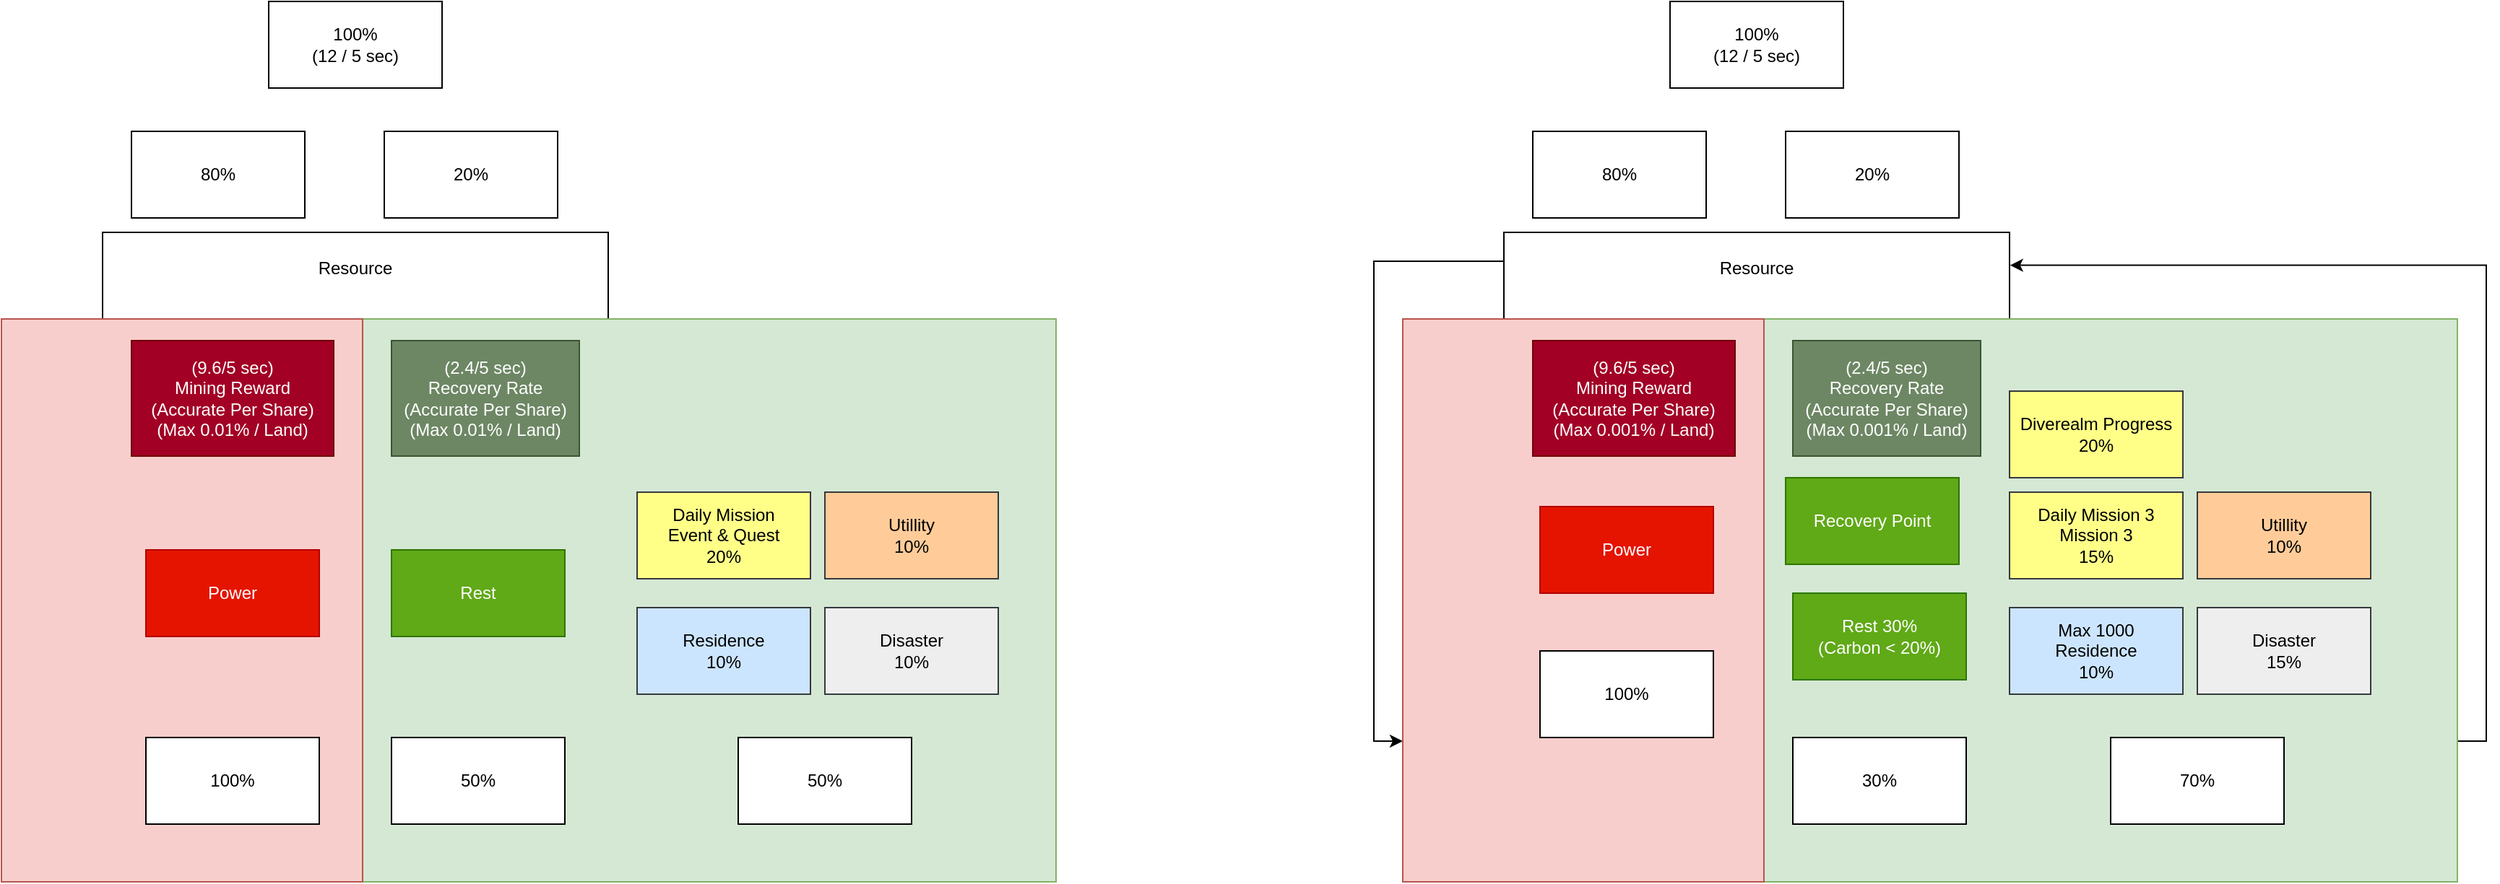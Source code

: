 <mxfile version="20.0.3" type="github">
  <diagram id="S6TGcgXIX14z-mwGb8YN" name="Page-1">
    <mxGraphModel dx="1051" dy="600" grid="1" gridSize="10" guides="1" tooltips="1" connect="1" arrows="1" fold="1" page="1" pageScale="1" pageWidth="850" pageHeight="1100" math="0" shadow="0">
      <root>
        <mxCell id="0" />
        <mxCell id="1" parent="0" />
        <mxCell id="Fi9YbVMwJlVuEcCga9h--2" value="" style="rounded=0;whiteSpace=wrap;html=1;" parent="1" vertex="1">
          <mxGeometry x="580" y="170" width="350" height="230" as="geometry" />
        </mxCell>
        <mxCell id="Fi9YbVMwJlVuEcCga9h--5" value="Resource" style="text;html=1;strokeColor=none;fillColor=none;align=center;verticalAlign=middle;whiteSpace=wrap;rounded=0;" parent="1" vertex="1">
          <mxGeometry x="725" y="180" width="60" height="30" as="geometry" />
        </mxCell>
        <mxCell id="Fi9YbVMwJlVuEcCga9h--6" value="100%&lt;br&gt;(12 / 5 sec)" style="rounded=0;whiteSpace=wrap;html=1;" parent="1" vertex="1">
          <mxGeometry x="695" y="10" width="120" height="60" as="geometry" />
        </mxCell>
        <mxCell id="Fi9YbVMwJlVuEcCga9h--7" value="80%" style="rounded=0;whiteSpace=wrap;html=1;" parent="1" vertex="1">
          <mxGeometry x="600" y="100" width="120" height="60" as="geometry" />
        </mxCell>
        <mxCell id="Fi9YbVMwJlVuEcCga9h--8" value="20%" style="rounded=0;whiteSpace=wrap;html=1;" parent="1" vertex="1">
          <mxGeometry x="775" y="100" width="120" height="60" as="geometry" />
        </mxCell>
        <mxCell id="Fi9YbVMwJlVuEcCga9h--10" value="Time" style="rounded=0;whiteSpace=wrap;html=1;" parent="1" vertex="1">
          <mxGeometry x="950" y="260" width="120" height="60" as="geometry" />
        </mxCell>
        <mxCell id="Fi9YbVMwJlVuEcCga9h--16" value="" style="rounded=0;whiteSpace=wrap;html=1;fillColor=#d5e8d4;strokeColor=#82b366;" parent="1" vertex="1">
          <mxGeometry x="760" y="230" width="480" height="390" as="geometry" />
        </mxCell>
        <mxCell id="Fi9YbVMwJlVuEcCga9h--11" value="Rest" style="rounded=0;whiteSpace=wrap;html=1;fillColor=#60a917;fontColor=#ffffff;strokeColor=#2D7600;" parent="1" vertex="1">
          <mxGeometry x="780" y="390" width="120" height="60" as="geometry" />
        </mxCell>
        <mxCell id="Fi9YbVMwJlVuEcCga9h--12" value="Daily Mission&lt;br&gt;Event &amp;amp; Quest&lt;br&gt;20%" style="rounded=0;whiteSpace=wrap;html=1;fillColor=#ffff88;strokeColor=#36393d;" parent="1" vertex="1">
          <mxGeometry x="950" y="350" width="120" height="60" as="geometry" />
        </mxCell>
        <mxCell id="Fi9YbVMwJlVuEcCga9h--13" value="Residence&lt;br&gt;10%" style="rounded=0;whiteSpace=wrap;html=1;fillColor=#cce5ff;strokeColor=#36393d;" parent="1" vertex="1">
          <mxGeometry x="950" y="430" width="120" height="60" as="geometry" />
        </mxCell>
        <mxCell id="Fi9YbVMwJlVuEcCga9h--14" value="Utillity&lt;br&gt;10%" style="rounded=0;whiteSpace=wrap;html=1;fillColor=#ffcc99;strokeColor=#36393d;" parent="1" vertex="1">
          <mxGeometry x="1080" y="350" width="120" height="60" as="geometry" />
        </mxCell>
        <mxCell id="Fi9YbVMwJlVuEcCga9h--15" value="Disaster&lt;br&gt;10%" style="rounded=0;whiteSpace=wrap;html=1;fillColor=#eeeeee;strokeColor=#36393d;" parent="1" vertex="1">
          <mxGeometry x="1080" y="430" width="120" height="60" as="geometry" />
        </mxCell>
        <mxCell id="Fi9YbVMwJlVuEcCga9h--17" value="50%" style="rounded=0;whiteSpace=wrap;html=1;" parent="1" vertex="1">
          <mxGeometry x="780" y="520" width="120" height="60" as="geometry" />
        </mxCell>
        <mxCell id="Fi9YbVMwJlVuEcCga9h--18" value="50%" style="rounded=0;whiteSpace=wrap;html=1;" parent="1" vertex="1">
          <mxGeometry x="1020" y="520" width="120" height="60" as="geometry" />
        </mxCell>
        <mxCell id="Fi9YbVMwJlVuEcCga9h--3" value="(2.4/5 sec)&lt;br&gt;Recovery Rate&lt;br&gt;(Accurate Per Share)&lt;br&gt;(Max 0.01% / Land)" style="rounded=0;whiteSpace=wrap;html=1;fillColor=#6d8764;fontColor=#ffffff;strokeColor=#3A5431;" parent="1" vertex="1">
          <mxGeometry x="780" y="245" width="130" height="80" as="geometry" />
        </mxCell>
        <mxCell id="Fi9YbVMwJlVuEcCga9h--21" value="" style="rounded=0;whiteSpace=wrap;html=1;fillColor=#f8cecc;strokeColor=#b85450;" parent="1" vertex="1">
          <mxGeometry x="510" y="230" width="250" height="390" as="geometry" />
        </mxCell>
        <mxCell id="Fi9YbVMwJlVuEcCga9h--4" value="(9.6/5 sec)&lt;br&gt;Mining Reward&lt;br&gt;(Accurate Per Share)&lt;br&gt;(Max 0.01% / Land)" style="rounded=0;whiteSpace=wrap;html=1;fillColor=#a20025;fontColor=#ffffff;strokeColor=#6F0000;" parent="1" vertex="1">
          <mxGeometry x="600" y="245" width="140" height="80" as="geometry" />
        </mxCell>
        <mxCell id="Fi9YbVMwJlVuEcCga9h--22" value="Power" style="rounded=0;whiteSpace=wrap;html=1;fillColor=#e51400;fontColor=#ffffff;strokeColor=#B20000;" parent="1" vertex="1">
          <mxGeometry x="610" y="390" width="120" height="60" as="geometry" />
        </mxCell>
        <mxCell id="Fi9YbVMwJlVuEcCga9h--23" value="100%" style="rounded=0;whiteSpace=wrap;html=1;" parent="1" vertex="1">
          <mxGeometry x="610" y="520" width="120" height="60" as="geometry" />
        </mxCell>
        <mxCell id="bkik4iHl6hUhDzO2AUAV-1" style="edgeStyle=orthogonalEdgeStyle;rounded=0;orthogonalLoop=1;jettySize=auto;html=1;exitX=0;exitY=0;exitDx=0;exitDy=0;entryX=0;entryY=0.75;entryDx=0;entryDy=0;" edge="1" parent="1" source="Fi9YbVMwJlVuEcCga9h--24" target="Fi9YbVMwJlVuEcCga9h--39">
          <mxGeometry relative="1" as="geometry">
            <Array as="points">
              <mxPoint x="1550" y="190" />
              <mxPoint x="1460" y="190" />
              <mxPoint x="1460" y="522" />
            </Array>
          </mxGeometry>
        </mxCell>
        <mxCell id="Fi9YbVMwJlVuEcCga9h--24" value="" style="rounded=0;whiteSpace=wrap;html=1;" parent="1" vertex="1">
          <mxGeometry x="1550" y="170" width="350" height="230" as="geometry" />
        </mxCell>
        <mxCell id="Fi9YbVMwJlVuEcCga9h--25" value="Resource" style="text;html=1;strokeColor=none;fillColor=none;align=center;verticalAlign=middle;whiteSpace=wrap;rounded=0;" parent="1" vertex="1">
          <mxGeometry x="1695" y="180" width="60" height="30" as="geometry" />
        </mxCell>
        <mxCell id="Fi9YbVMwJlVuEcCga9h--26" value="100%&lt;br&gt;(12 / 5 sec)" style="rounded=0;whiteSpace=wrap;html=1;" parent="1" vertex="1">
          <mxGeometry x="1665" y="10" width="120" height="60" as="geometry" />
        </mxCell>
        <mxCell id="Fi9YbVMwJlVuEcCga9h--27" value="80%" style="rounded=0;whiteSpace=wrap;html=1;" parent="1" vertex="1">
          <mxGeometry x="1570" y="100" width="120" height="60" as="geometry" />
        </mxCell>
        <mxCell id="Fi9YbVMwJlVuEcCga9h--28" value="20%" style="rounded=0;whiteSpace=wrap;html=1;" parent="1" vertex="1">
          <mxGeometry x="1745" y="100" width="120" height="60" as="geometry" />
        </mxCell>
        <mxCell id="Fi9YbVMwJlVuEcCga9h--29" value="Time" style="rounded=0;whiteSpace=wrap;html=1;" parent="1" vertex="1">
          <mxGeometry x="1900" y="260" width="120" height="60" as="geometry" />
        </mxCell>
        <mxCell id="bkik4iHl6hUhDzO2AUAV-2" style="edgeStyle=orthogonalEdgeStyle;rounded=0;orthogonalLoop=1;jettySize=auto;html=1;exitX=1;exitY=0.75;exitDx=0;exitDy=0;entryX=1.001;entryY=0.099;entryDx=0;entryDy=0;entryPerimeter=0;" edge="1" parent="1" source="Fi9YbVMwJlVuEcCga9h--30" target="Fi9YbVMwJlVuEcCga9h--24">
          <mxGeometry relative="1" as="geometry" />
        </mxCell>
        <mxCell id="Fi9YbVMwJlVuEcCga9h--30" value="" style="rounded=0;whiteSpace=wrap;html=1;fillColor=#d5e8d4;strokeColor=#82b366;" parent="1" vertex="1">
          <mxGeometry x="1730" y="230" width="480" height="390" as="geometry" />
        </mxCell>
        <mxCell id="Fi9YbVMwJlVuEcCga9h--31" value="Rest 30%&lt;br&gt;(Carbon &amp;lt; 20%)" style="rounded=0;whiteSpace=wrap;html=1;fillColor=#60a917;fontColor=#ffffff;strokeColor=#2D7600;" parent="1" vertex="1">
          <mxGeometry x="1750" y="420" width="120" height="60" as="geometry" />
        </mxCell>
        <mxCell id="Fi9YbVMwJlVuEcCga9h--32" value="Daily Mission 3&lt;br&gt;Mission 3&lt;br&gt;15%" style="rounded=0;whiteSpace=wrap;html=1;fillColor=#ffff88;strokeColor=#36393d;" parent="1" vertex="1">
          <mxGeometry x="1900" y="350" width="120" height="60" as="geometry" />
        </mxCell>
        <mxCell id="Fi9YbVMwJlVuEcCga9h--33" value="Max 1000&lt;br&gt;Residence&lt;br&gt;10%" style="rounded=0;whiteSpace=wrap;html=1;fillColor=#cce5ff;strokeColor=#36393d;" parent="1" vertex="1">
          <mxGeometry x="1900" y="430" width="120" height="60" as="geometry" />
        </mxCell>
        <mxCell id="Fi9YbVMwJlVuEcCga9h--34" value="Utillity&lt;br&gt;10%" style="rounded=0;whiteSpace=wrap;html=1;fillColor=#ffcc99;strokeColor=#36393d;" parent="1" vertex="1">
          <mxGeometry x="2030" y="350" width="120" height="60" as="geometry" />
        </mxCell>
        <mxCell id="Fi9YbVMwJlVuEcCga9h--35" value="Disaster&lt;br&gt;15%" style="rounded=0;whiteSpace=wrap;html=1;fillColor=#eeeeee;strokeColor=#36393d;" parent="1" vertex="1">
          <mxGeometry x="2030" y="430" width="120" height="60" as="geometry" />
        </mxCell>
        <mxCell id="Fi9YbVMwJlVuEcCga9h--36" value="30%" style="rounded=0;whiteSpace=wrap;html=1;" parent="1" vertex="1">
          <mxGeometry x="1750" y="520" width="120" height="60" as="geometry" />
        </mxCell>
        <mxCell id="Fi9YbVMwJlVuEcCga9h--37" value="70%" style="rounded=0;whiteSpace=wrap;html=1;" parent="1" vertex="1">
          <mxGeometry x="1970" y="520" width="120" height="60" as="geometry" />
        </mxCell>
        <mxCell id="Fi9YbVMwJlVuEcCga9h--38" value="(2.4/5 sec)&lt;br&gt;Recovery Rate&lt;br&gt;(Accurate Per Share)&lt;br&gt;(Max 0.001% / Land)" style="rounded=0;whiteSpace=wrap;html=1;fillColor=#6d8764;fontColor=#ffffff;strokeColor=#3A5431;" parent="1" vertex="1">
          <mxGeometry x="1750" y="245" width="130" height="80" as="geometry" />
        </mxCell>
        <mxCell id="Fi9YbVMwJlVuEcCga9h--39" value="" style="rounded=0;whiteSpace=wrap;html=1;fillColor=#f8cecc;strokeColor=#b85450;" parent="1" vertex="1">
          <mxGeometry x="1480" y="230" width="250" height="390" as="geometry" />
        </mxCell>
        <mxCell id="Fi9YbVMwJlVuEcCga9h--40" value="(9.6/5 sec)&lt;br&gt;Mining Reward&lt;br&gt;(Accurate Per Share)&lt;br&gt;(Max 0.001% / Land)" style="rounded=0;whiteSpace=wrap;html=1;fillColor=#a20025;fontColor=#ffffff;strokeColor=#6F0000;" parent="1" vertex="1">
          <mxGeometry x="1570" y="245" width="140" height="80" as="geometry" />
        </mxCell>
        <mxCell id="Fi9YbVMwJlVuEcCga9h--41" value="Power" style="rounded=0;whiteSpace=wrap;html=1;fillColor=#e51400;fontColor=#ffffff;strokeColor=#B20000;" parent="1" vertex="1">
          <mxGeometry x="1575" y="360" width="120" height="60" as="geometry" />
        </mxCell>
        <mxCell id="Fi9YbVMwJlVuEcCga9h--42" value="100%" style="rounded=0;whiteSpace=wrap;html=1;" parent="1" vertex="1">
          <mxGeometry x="1575" y="460" width="120" height="60" as="geometry" />
        </mxCell>
        <mxCell id="Fi9YbVMwJlVuEcCga9h--45" value="Diverealm Progress 20%" style="rounded=0;whiteSpace=wrap;html=1;fillColor=#ffff88;strokeColor=#36393d;" parent="1" vertex="1">
          <mxGeometry x="1900" y="280" width="120" height="60" as="geometry" />
        </mxCell>
        <mxCell id="bkik4iHl6hUhDzO2AUAV-3" value="Recovery Point" style="rounded=0;whiteSpace=wrap;html=1;fillColor=#60a917;fontColor=#ffffff;strokeColor=#2D7600;" vertex="1" parent="1">
          <mxGeometry x="1745" y="340" width="120" height="60" as="geometry" />
        </mxCell>
      </root>
    </mxGraphModel>
  </diagram>
</mxfile>
